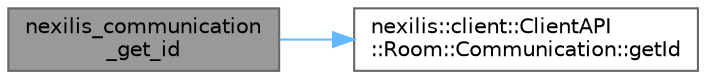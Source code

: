 digraph "nexilis_communication_get_id"
{
 // LATEX_PDF_SIZE
  bgcolor="transparent";
  edge [fontname=Helvetica,fontsize=10,labelfontname=Helvetica,labelfontsize=10];
  node [fontname=Helvetica,fontsize=10,shape=box,height=0.2,width=0.4];
  rankdir="LR";
  Node1 [id="Node000001",label="nexilis_communication\l_get_id",height=0.2,width=0.4,color="gray40", fillcolor="grey60", style="filled", fontcolor="black",tooltip=" "];
  Node1 -> Node2 [id="edge1_Node000001_Node000002",color="steelblue1",style="solid",tooltip=" "];
  Node2 [id="Node000002",label="nexilis::client::ClientAPI\l::Room::Communication::getId",height=0.2,width=0.4,color="grey40", fillcolor="white", style="filled",URL="$d4/d4e/classnexilis_1_1client_1_1ClientAPI_1_1Room_1_1Communication.html#a562b274c53f74de1067d6dfc5c09a77d",tooltip=" "];
}
